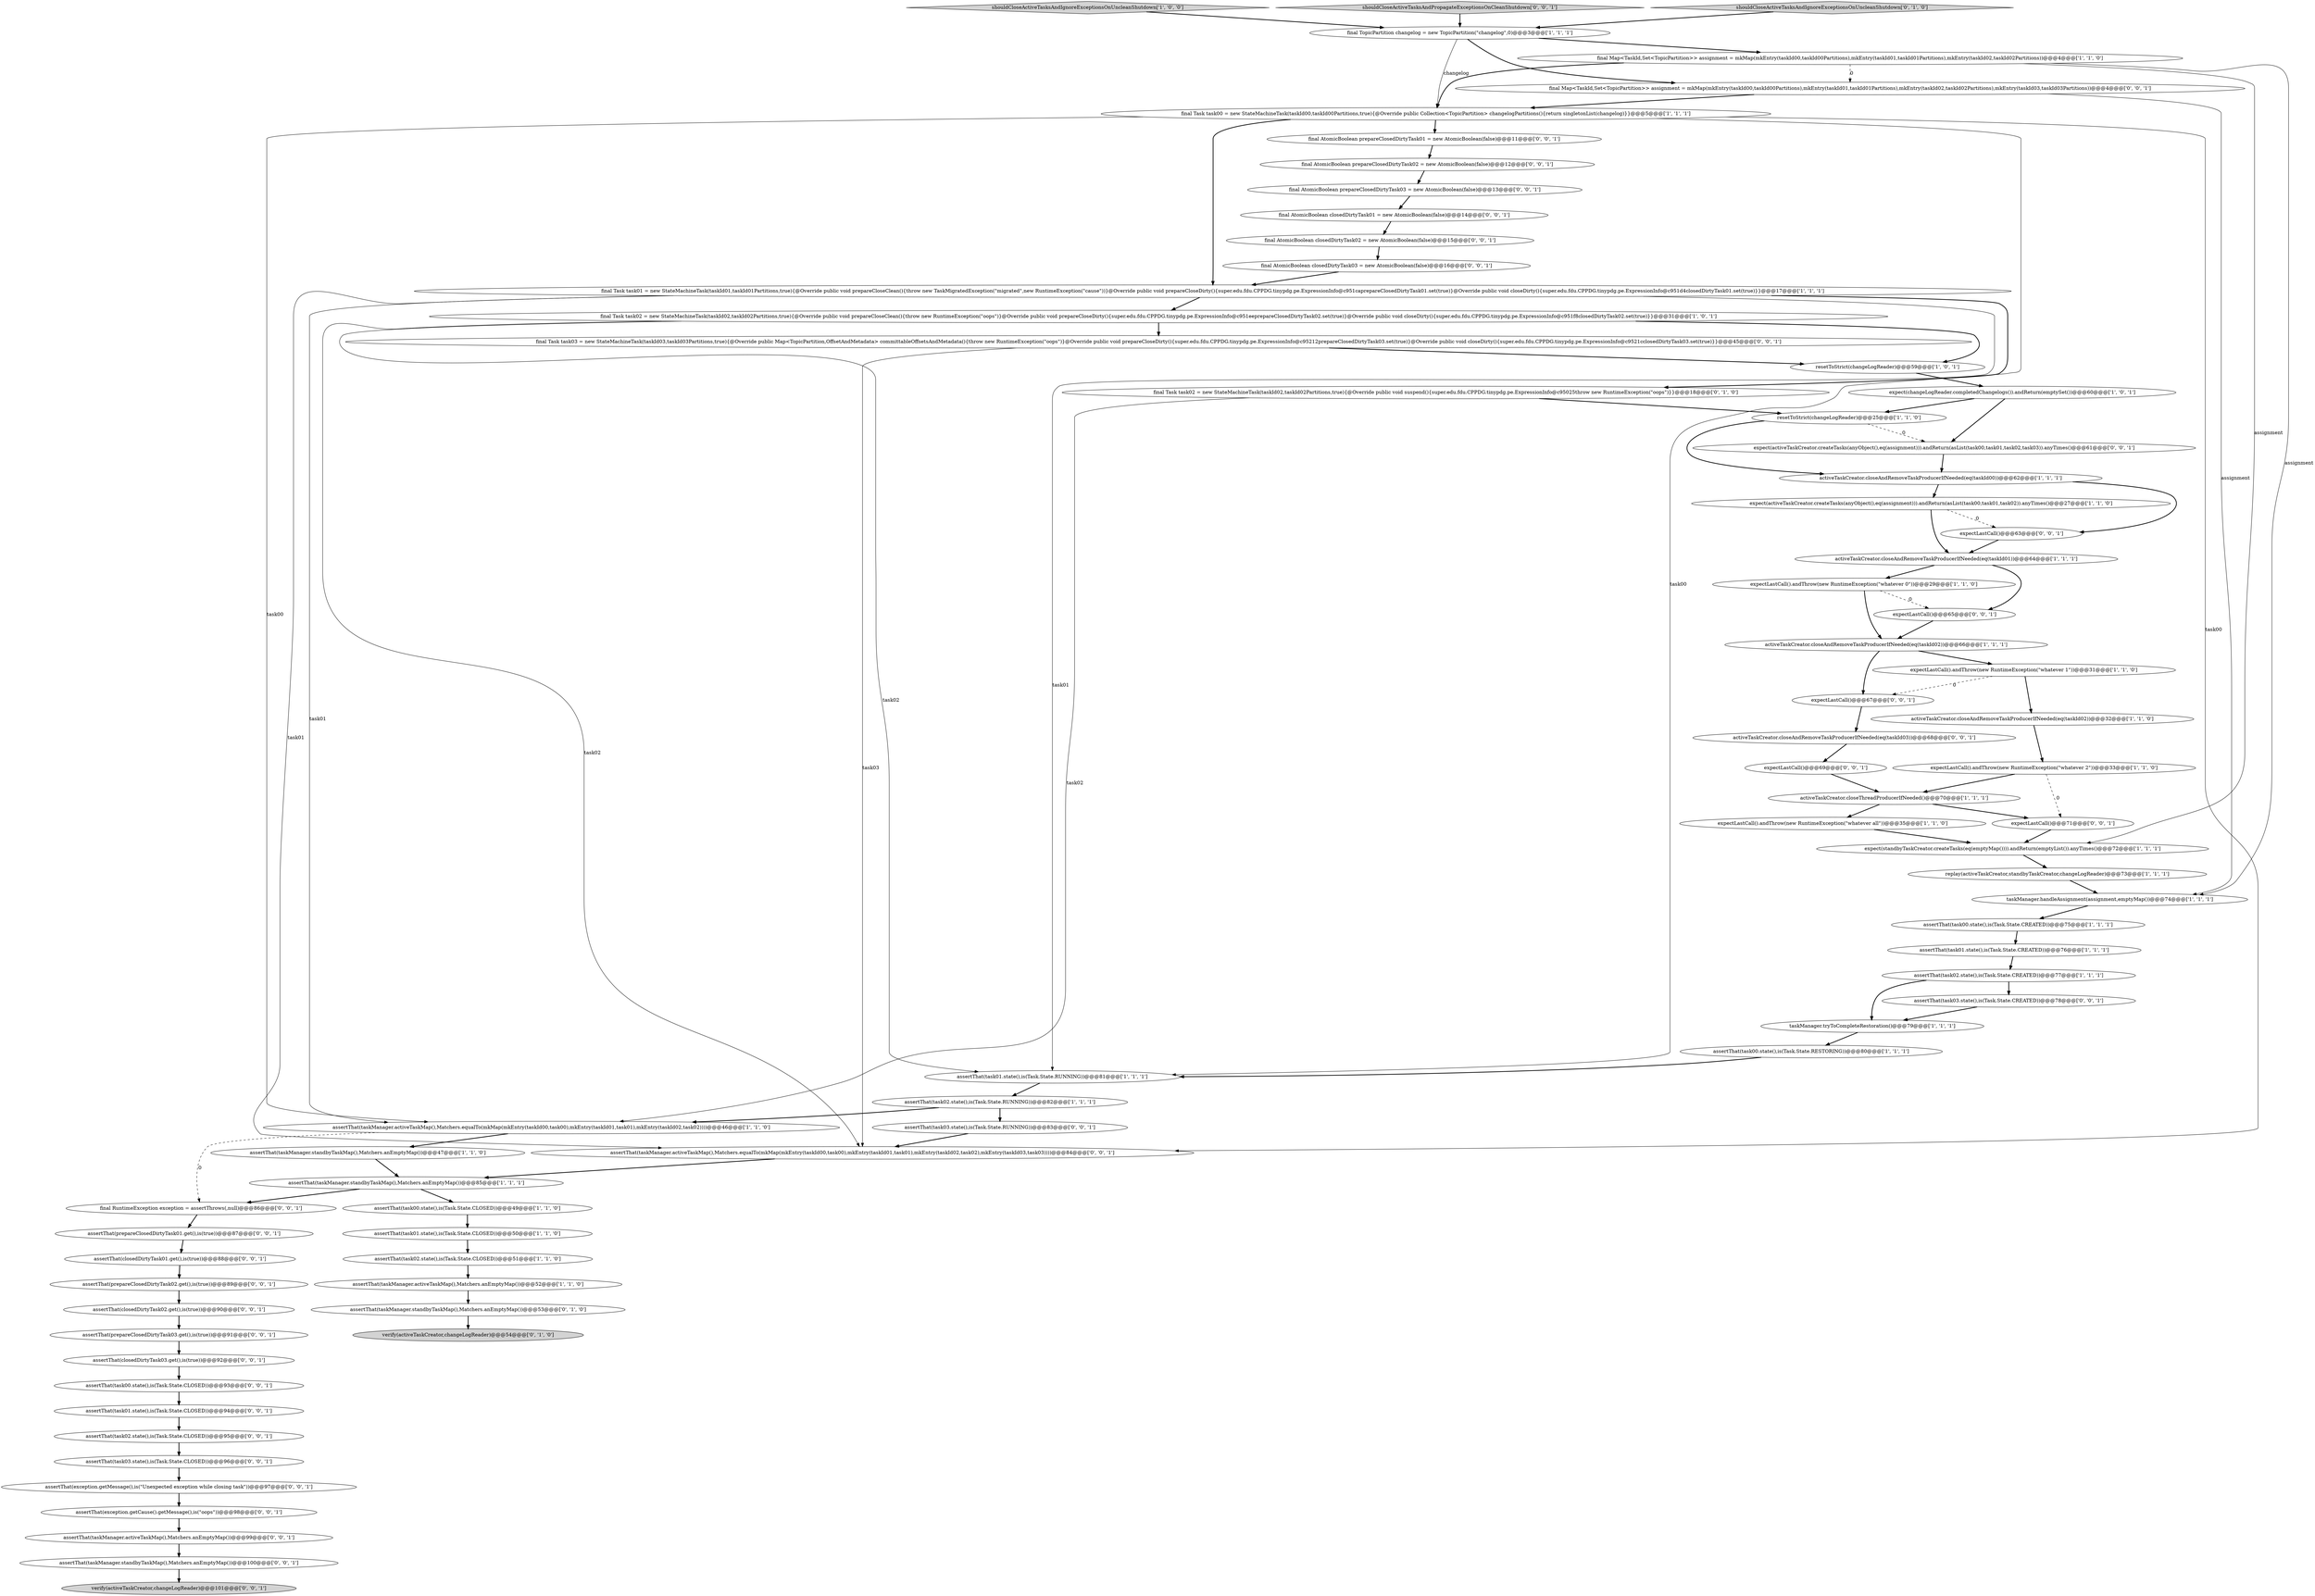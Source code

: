 digraph {
59 [style = filled, label = "assertThat(taskManager.standbyTaskMap(),Matchers.anEmptyMap())@@@100@@@['0', '0', '1']", fillcolor = white, shape = ellipse image = "AAA0AAABBB3BBB"];
18 [style = filled, label = "assertThat(task00.state(),is(Task.State.CREATED))@@@75@@@['1', '1', '1']", fillcolor = white, shape = ellipse image = "AAA0AAABBB1BBB"];
48 [style = filled, label = "assertThat(task01.state(),is(Task.State.CLOSED))@@@94@@@['0', '0', '1']", fillcolor = white, shape = ellipse image = "AAA0AAABBB3BBB"];
19 [style = filled, label = "assertThat(task02.state(),is(Task.State.CREATED))@@@77@@@['1', '1', '1']", fillcolor = white, shape = ellipse image = "AAA0AAABBB1BBB"];
13 [style = filled, label = "assertThat(taskManager.standbyTaskMap(),Matchers.anEmptyMap())@@@47@@@['1', '1', '0']", fillcolor = white, shape = ellipse image = "AAA0AAABBB1BBB"];
30 [style = filled, label = "activeTaskCreator.closeAndRemoveTaskProducerIfNeeded(eq(taskId02))@@@32@@@['1', '1', '0']", fillcolor = white, shape = ellipse image = "AAA0AAABBB1BBB"];
21 [style = filled, label = "shouldCloseActiveTasksAndIgnoreExceptionsOnUncleanShutdown['1', '0', '0']", fillcolor = lightgray, shape = diamond image = "AAA0AAABBB1BBB"];
28 [style = filled, label = "taskManager.handleAssignment(assignment,emptyMap())@@@74@@@['1', '1', '1']", fillcolor = white, shape = ellipse image = "AAA0AAABBB1BBB"];
26 [style = filled, label = "replay(activeTaskCreator,standbyTaskCreator,changeLogReader)@@@73@@@['1', '1', '1']", fillcolor = white, shape = ellipse image = "AAA0AAABBB1BBB"];
70 [style = filled, label = "final Map<TaskId,Set<TopicPartition>> assignment = mkMap(mkEntry(taskId00,taskId00Partitions),mkEntry(taskId01,taskId01Partitions),mkEntry(taskId02,taskId02Partitions),mkEntry(taskId03,taskId03Partitions))@@@4@@@['0', '0', '1']", fillcolor = white, shape = ellipse image = "AAA0AAABBB3BBB"];
10 [style = filled, label = "expectLastCall().andThrow(new RuntimeException(\"whatever 1\"))@@@31@@@['1', '1', '0']", fillcolor = white, shape = ellipse image = "AAA0AAABBB1BBB"];
46 [style = filled, label = "assertThat(task00.state(),is(Task.State.CLOSED))@@@93@@@['0', '0', '1']", fillcolor = white, shape = ellipse image = "AAA0AAABBB3BBB"];
32 [style = filled, label = "resetToStrict(changeLogReader)@@@59@@@['1', '0', '1']", fillcolor = white, shape = ellipse image = "AAA0AAABBB1BBB"];
72 [style = filled, label = "activeTaskCreator.closeAndRemoveTaskProducerIfNeeded(eq(taskId03))@@@68@@@['0', '0', '1']", fillcolor = white, shape = ellipse image = "AAA0AAABBB3BBB"];
69 [style = filled, label = "assertThat(task03.state(),is(Task.State.CREATED))@@@78@@@['0', '0', '1']", fillcolor = white, shape = ellipse image = "AAA0AAABBB3BBB"];
57 [style = filled, label = "verify(activeTaskCreator,changeLogReader)@@@101@@@['0', '0', '1']", fillcolor = lightgray, shape = ellipse image = "AAA0AAABBB3BBB"];
0 [style = filled, label = "assertThat(task02.state(),is(Task.State.RUNNING))@@@82@@@['1', '1', '1']", fillcolor = white, shape = ellipse image = "AAA0AAABBB1BBB"];
73 [style = filled, label = "expectLastCall()@@@71@@@['0', '0', '1']", fillcolor = white, shape = ellipse image = "AAA0AAABBB3BBB"];
33 [style = filled, label = "activeTaskCreator.closeAndRemoveTaskProducerIfNeeded(eq(taskId00))@@@62@@@['1', '1', '1']", fillcolor = white, shape = ellipse image = "AAA0AAABBB1BBB"];
17 [style = filled, label = "expect(activeTaskCreator.createTasks(anyObject(),eq(assignment))).andReturn(asList(task00,task01,task02)).anyTimes()@@@27@@@['1', '1', '0']", fillcolor = white, shape = ellipse image = "AAA0AAABBB1BBB"];
62 [style = filled, label = "assertThat(taskManager.activeTaskMap(),Matchers.equalTo(mkMap(mkEntry(taskId00,task00),mkEntry(taskId01,task01),mkEntry(taskId02,task02),mkEntry(taskId03,task03))))@@@84@@@['0', '0', '1']", fillcolor = white, shape = ellipse image = "AAA0AAABBB3BBB"];
51 [style = filled, label = "assertThat(taskManager.activeTaskMap(),Matchers.anEmptyMap())@@@99@@@['0', '0', '1']", fillcolor = white, shape = ellipse image = "AAA0AAABBB3BBB"];
7 [style = filled, label = "expectLastCall().andThrow(new RuntimeException(\"whatever all\"))@@@35@@@['1', '1', '0']", fillcolor = white, shape = ellipse image = "AAA0AAABBB1BBB"];
63 [style = filled, label = "final AtomicBoolean prepareClosedDirtyTask02 = new AtomicBoolean(false)@@@12@@@['0', '0', '1']", fillcolor = white, shape = ellipse image = "AAA0AAABBB3BBB"];
47 [style = filled, label = "final AtomicBoolean closedDirtyTask01 = new AtomicBoolean(false)@@@14@@@['0', '0', '1']", fillcolor = white, shape = ellipse image = "AAA0AAABBB3BBB"];
2 [style = filled, label = "assertThat(task00.state(),is(Task.State.RESTORING))@@@80@@@['1', '1', '1']", fillcolor = white, shape = ellipse image = "AAA0AAABBB1BBB"];
44 [style = filled, label = "expectLastCall()@@@65@@@['0', '0', '1']", fillcolor = white, shape = ellipse image = "AAA0AAABBB3BBB"];
24 [style = filled, label = "final TopicPartition changelog = new TopicPartition(\"changelog\",0)@@@3@@@['1', '1', '1']", fillcolor = white, shape = ellipse image = "AAA0AAABBB1BBB"];
71 [style = filled, label = "assertThat(prepareClosedDirtyTask03.get(),is(true))@@@91@@@['0', '0', '1']", fillcolor = white, shape = ellipse image = "AAA0AAABBB3BBB"];
40 [style = filled, label = "assertThat(closedDirtyTask03.get(),is(true))@@@92@@@['0', '0', '1']", fillcolor = white, shape = ellipse image = "AAA0AAABBB3BBB"];
15 [style = filled, label = "assertThat(task02.state(),is(Task.State.CLOSED))@@@51@@@['1', '1', '0']", fillcolor = white, shape = ellipse image = "AAA0AAABBB1BBB"];
9 [style = filled, label = "final Task task02 = new StateMachineTask(taskId02,taskId02Partitions,true){@Override public void prepareCloseClean(){throw new RuntimeException(\"oops\")}@Override public void prepareCloseDirty(){super.edu.fdu.CPPDG.tinypdg.pe.ExpressionInfo@c951eeprepareClosedDirtyTask02.set(true)}@Override public void closeDirty(){super.edu.fdu.CPPDG.tinypdg.pe.ExpressionInfo@c951f8closedDirtyTask02.set(true)}}@@@31@@@['1', '0', '1']", fillcolor = white, shape = ellipse image = "AAA0AAABBB1BBB"];
22 [style = filled, label = "activeTaskCreator.closeAndRemoveTaskProducerIfNeeded(eq(taskId02))@@@66@@@['1', '1', '1']", fillcolor = white, shape = ellipse image = "AAA0AAABBB1BBB"];
35 [style = filled, label = "expect(standbyTaskCreator.createTasks(eq(emptyMap()))).andReturn(emptyList()).anyTimes()@@@72@@@['1', '1', '1']", fillcolor = white, shape = ellipse image = "AAA0AAABBB1BBB"];
29 [style = filled, label = "assertThat(taskManager.activeTaskMap(),Matchers.anEmptyMap())@@@52@@@['1', '1', '0']", fillcolor = white, shape = ellipse image = "AAA0AAABBB1BBB"];
38 [style = filled, label = "assertThat(taskManager.standbyTaskMap(),Matchers.anEmptyMap())@@@53@@@['0', '1', '0']", fillcolor = white, shape = ellipse image = "AAA0AAABBB2BBB"];
42 [style = filled, label = "assertThat(closedDirtyTask01.get(),is(true))@@@88@@@['0', '0', '1']", fillcolor = white, shape = ellipse image = "AAA0AAABBB3BBB"];
25 [style = filled, label = "expectLastCall().andThrow(new RuntimeException(\"whatever 0\"))@@@29@@@['1', '1', '0']", fillcolor = white, shape = ellipse image = "AAA0AAABBB1BBB"];
6 [style = filled, label = "expectLastCall().andThrow(new RuntimeException(\"whatever 2\"))@@@33@@@['1', '1', '0']", fillcolor = white, shape = ellipse image = "AAA0AAABBB1BBB"];
16 [style = filled, label = "final Task task00 = new StateMachineTask(taskId00,taskId00Partitions,true){@Override public Collection<TopicPartition> changelogPartitions(){return singletonList(changelog)}}@@@5@@@['1', '1', '1']", fillcolor = white, shape = ellipse image = "AAA0AAABBB1BBB"];
43 [style = filled, label = "shouldCloseActiveTasksAndPropagateExceptionsOnCleanShutdown['0', '0', '1']", fillcolor = lightgray, shape = diamond image = "AAA0AAABBB3BBB"];
58 [style = filled, label = "assertThat(task03.state(),is(Task.State.CLOSED))@@@96@@@['0', '0', '1']", fillcolor = white, shape = ellipse image = "AAA0AAABBB3BBB"];
54 [style = filled, label = "final AtomicBoolean closedDirtyTask02 = new AtomicBoolean(false)@@@15@@@['0', '0', '1']", fillcolor = white, shape = ellipse image = "AAA0AAABBB3BBB"];
23 [style = filled, label = "activeTaskCreator.closeAndRemoveTaskProducerIfNeeded(eq(taskId01))@@@64@@@['1', '1', '1']", fillcolor = white, shape = ellipse image = "AAA0AAABBB1BBB"];
66 [style = filled, label = "assertThat(task02.state(),is(Task.State.CLOSED))@@@95@@@['0', '0', '1']", fillcolor = white, shape = ellipse image = "AAA0AAABBB3BBB"];
14 [style = filled, label = "resetToStrict(changeLogReader)@@@25@@@['1', '1', '0']", fillcolor = white, shape = ellipse image = "AAA0AAABBB1BBB"];
61 [style = filled, label = "assertThat(exception.getCause().getMessage(),is(\"oops\"))@@@98@@@['0', '0', '1']", fillcolor = white, shape = ellipse image = "AAA0AAABBB3BBB"];
74 [style = filled, label = "final AtomicBoolean prepareClosedDirtyTask01 = new AtomicBoolean(false)@@@11@@@['0', '0', '1']", fillcolor = white, shape = ellipse image = "AAA0AAABBB3BBB"];
4 [style = filled, label = "final Map<TaskId,Set<TopicPartition>> assignment = mkMap(mkEntry(taskId00,taskId00Partitions),mkEntry(taskId01,taskId01Partitions),mkEntry(taskId02,taskId02Partitions))@@@4@@@['1', '1', '0']", fillcolor = white, shape = ellipse image = "AAA0AAABBB1BBB"];
41 [style = filled, label = "expectLastCall()@@@67@@@['0', '0', '1']", fillcolor = white, shape = ellipse image = "AAA0AAABBB3BBB"];
55 [style = filled, label = "assertThat(prepareClosedDirtyTask01.get(),is(true))@@@87@@@['0', '0', '1']", fillcolor = white, shape = ellipse image = "AAA0AAABBB3BBB"];
50 [style = filled, label = "assertThat(closedDirtyTask02.get(),is(true))@@@90@@@['0', '0', '1']", fillcolor = white, shape = ellipse image = "AAA0AAABBB3BBB"];
53 [style = filled, label = "final Task task03 = new StateMachineTask(taskId03,taskId03Partitions,true){@Override public Map<TopicPartition,OffsetAndMetadata> committableOffsetsAndMetadata(){throw new RuntimeException(\"oops\")}@Override public void prepareCloseDirty(){super.edu.fdu.CPPDG.tinypdg.pe.ExpressionInfo@c95212prepareClosedDirtyTask03.set(true)}@Override public void closeDirty(){super.edu.fdu.CPPDG.tinypdg.pe.ExpressionInfo@c9521cclosedDirtyTask03.set(true)}}@@@45@@@['0', '0', '1']", fillcolor = white, shape = ellipse image = "AAA0AAABBB3BBB"];
31 [style = filled, label = "assertThat(taskManager.standbyTaskMap(),Matchers.anEmptyMap())@@@85@@@['1', '1', '1']", fillcolor = white, shape = ellipse image = "AAA0AAABBB1BBB"];
39 [style = filled, label = "final Task task02 = new StateMachineTask(taskId02,taskId02Partitions,true){@Override public void suspend(){super.edu.fdu.CPPDG.tinypdg.pe.ExpressionInfo@c95025throw new RuntimeException(\"oops\")}}@@@18@@@['0', '1', '0']", fillcolor = white, shape = ellipse image = "AAA0AAABBB2BBB"];
36 [style = filled, label = "shouldCloseActiveTasksAndIgnoreExceptionsOnUncleanShutdown['0', '1', '0']", fillcolor = lightgray, shape = diamond image = "AAA0AAABBB2BBB"];
5 [style = filled, label = "expect(changeLogReader.completedChangelogs()).andReturn(emptySet())@@@60@@@['1', '0', '1']", fillcolor = white, shape = ellipse image = "AAA0AAABBB1BBB"];
45 [style = filled, label = "final AtomicBoolean prepareClosedDirtyTask03 = new AtomicBoolean(false)@@@13@@@['0', '0', '1']", fillcolor = white, shape = ellipse image = "AAA0AAABBB3BBB"];
64 [style = filled, label = "expectLastCall()@@@69@@@['0', '0', '1']", fillcolor = white, shape = ellipse image = "AAA0AAABBB3BBB"];
65 [style = filled, label = "final AtomicBoolean closedDirtyTask03 = new AtomicBoolean(false)@@@16@@@['0', '0', '1']", fillcolor = white, shape = ellipse image = "AAA0AAABBB3BBB"];
60 [style = filled, label = "assertThat(exception.getMessage(),is(\"Unexpected exception while closing task\"))@@@97@@@['0', '0', '1']", fillcolor = white, shape = ellipse image = "AAA0AAABBB3BBB"];
1 [style = filled, label = "assertThat(task01.state(),is(Task.State.RUNNING))@@@81@@@['1', '1', '1']", fillcolor = white, shape = ellipse image = "AAA0AAABBB1BBB"];
52 [style = filled, label = "final RuntimeException exception = assertThrows(,null)@@@86@@@['0', '0', '1']", fillcolor = white, shape = ellipse image = "AAA0AAABBB3BBB"];
67 [style = filled, label = "assertThat(task03.state(),is(Task.State.RUNNING))@@@83@@@['0', '0', '1']", fillcolor = white, shape = ellipse image = "AAA0AAABBB3BBB"];
11 [style = filled, label = "assertThat(taskManager.activeTaskMap(),Matchers.equalTo(mkMap(mkEntry(taskId00,task00),mkEntry(taskId01,task01),mkEntry(taskId02,task02))))@@@46@@@['1', '1', '0']", fillcolor = white, shape = ellipse image = "AAA0AAABBB1BBB"];
68 [style = filled, label = "assertThat(prepareClosedDirtyTask02.get(),is(true))@@@89@@@['0', '0', '1']", fillcolor = white, shape = ellipse image = "AAA0AAABBB3BBB"];
37 [style = filled, label = "verify(activeTaskCreator,changeLogReader)@@@54@@@['0', '1', '0']", fillcolor = lightgray, shape = ellipse image = "AAA0AAABBB2BBB"];
56 [style = filled, label = "expect(activeTaskCreator.createTasks(anyObject(),eq(assignment))).andReturn(asList(task00,task01,task02,task03)).anyTimes()@@@61@@@['0', '0', '1']", fillcolor = white, shape = ellipse image = "AAA0AAABBB3BBB"];
12 [style = filled, label = "assertThat(task01.state(),is(Task.State.CREATED))@@@76@@@['1', '1', '1']", fillcolor = white, shape = ellipse image = "AAA0AAABBB1BBB"];
27 [style = filled, label = "assertThat(task00.state(),is(Task.State.CLOSED))@@@49@@@['1', '1', '0']", fillcolor = white, shape = ellipse image = "AAA0AAABBB1BBB"];
8 [style = filled, label = "final Task task01 = new StateMachineTask(taskId01,taskId01Partitions,true){@Override public void prepareCloseClean(){throw new TaskMigratedException(\"migrated\",new RuntimeException(\"cause\"))}@Override public void prepareCloseDirty(){super.edu.fdu.CPPDG.tinypdg.pe.ExpressionInfo@c951caprepareClosedDirtyTask01.set(true)}@Override public void closeDirty(){super.edu.fdu.CPPDG.tinypdg.pe.ExpressionInfo@c951d4closedDirtyTask01.set(true)}}@@@17@@@['1', '1', '1']", fillcolor = white, shape = ellipse image = "AAA0AAABBB1BBB"];
3 [style = filled, label = "taskManager.tryToCompleteRestoration()@@@79@@@['1', '1', '1']", fillcolor = white, shape = ellipse image = "AAA0AAABBB1BBB"];
20 [style = filled, label = "assertThat(task01.state(),is(Task.State.CLOSED))@@@50@@@['1', '1', '0']", fillcolor = white, shape = ellipse image = "AAA0AAABBB1BBB"];
34 [style = filled, label = "activeTaskCreator.closeThreadProducerIfNeeded()@@@70@@@['1', '1', '1']", fillcolor = white, shape = ellipse image = "AAA0AAABBB1BBB"];
49 [style = filled, label = "expectLastCall()@@@63@@@['0', '0', '1']", fillcolor = white, shape = ellipse image = "AAA0AAABBB3BBB"];
16->62 [style = solid, label="task00"];
19->3 [style = bold, label=""];
16->74 [style = bold, label=""];
5->14 [style = bold, label=""];
60->61 [style = bold, label=""];
10->30 [style = bold, label=""];
4->70 [style = dashed, label="0"];
8->39 [style = bold, label=""];
33->17 [style = bold, label=""];
4->35 [style = solid, label="assignment"];
8->11 [style = solid, label="task01"];
52->55 [style = bold, label=""];
51->59 [style = bold, label=""];
53->62 [style = solid, label="task03"];
2->1 [style = bold, label=""];
28->18 [style = bold, label=""];
17->23 [style = bold, label=""];
36->24 [style = bold, label=""];
29->38 [style = bold, label=""];
41->72 [style = bold, label=""];
35->26 [style = bold, label=""];
66->58 [style = bold, label=""];
19->69 [style = bold, label=""];
11->52 [style = dashed, label="0"];
39->14 [style = bold, label=""];
64->34 [style = bold, label=""];
9->1 [style = solid, label="task02"];
56->33 [style = bold, label=""];
71->40 [style = bold, label=""];
20->15 [style = bold, label=""];
22->41 [style = bold, label=""];
16->8 [style = bold, label=""];
13->31 [style = bold, label=""];
8->62 [style = solid, label="task01"];
0->11 [style = bold, label=""];
27->20 [style = bold, label=""];
42->68 [style = bold, label=""];
30->6 [style = bold, label=""];
10->41 [style = dashed, label="0"];
12->19 [style = bold, label=""];
11->13 [style = bold, label=""];
74->63 [style = bold, label=""];
47->54 [style = bold, label=""];
72->64 [style = bold, label=""];
8->1 [style = solid, label="task01"];
48->66 [style = bold, label=""];
9->32 [style = bold, label=""];
9->53 [style = bold, label=""];
22->10 [style = bold, label=""];
7->35 [style = bold, label=""];
33->49 [style = bold, label=""];
6->73 [style = dashed, label="0"];
53->32 [style = bold, label=""];
34->73 [style = bold, label=""];
67->62 [style = bold, label=""];
1->0 [style = bold, label=""];
61->51 [style = bold, label=""];
14->56 [style = dashed, label="0"];
15->29 [style = bold, label=""];
58->60 [style = bold, label=""];
5->56 [style = bold, label=""];
23->25 [style = bold, label=""];
4->16 [style = bold, label=""];
3->2 [style = bold, label=""];
46->48 [style = bold, label=""];
34->7 [style = bold, label=""];
4->28 [style = solid, label="assignment"];
24->4 [style = bold, label=""];
38->37 [style = bold, label=""];
16->1 [style = solid, label="task00"];
40->46 [style = bold, label=""];
65->8 [style = bold, label=""];
50->71 [style = bold, label=""];
54->65 [style = bold, label=""];
49->23 [style = bold, label=""];
63->45 [style = bold, label=""];
26->28 [style = bold, label=""];
16->11 [style = solid, label="task00"];
23->44 [style = bold, label=""];
25->44 [style = dashed, label="0"];
73->35 [style = bold, label=""];
59->57 [style = bold, label=""];
43->24 [style = bold, label=""];
9->62 [style = solid, label="task02"];
8->9 [style = bold, label=""];
31->52 [style = bold, label=""];
32->5 [style = bold, label=""];
69->3 [style = bold, label=""];
70->28 [style = solid, label="assignment"];
17->49 [style = dashed, label="0"];
55->42 [style = bold, label=""];
45->47 [style = bold, label=""];
21->24 [style = bold, label=""];
70->16 [style = bold, label=""];
0->67 [style = bold, label=""];
68->50 [style = bold, label=""];
6->34 [style = bold, label=""];
14->33 [style = bold, label=""];
24->70 [style = bold, label=""];
18->12 [style = bold, label=""];
25->22 [style = bold, label=""];
62->31 [style = bold, label=""];
31->27 [style = bold, label=""];
44->22 [style = bold, label=""];
24->16 [style = solid, label="changelog"];
39->11 [style = solid, label="task02"];
}
